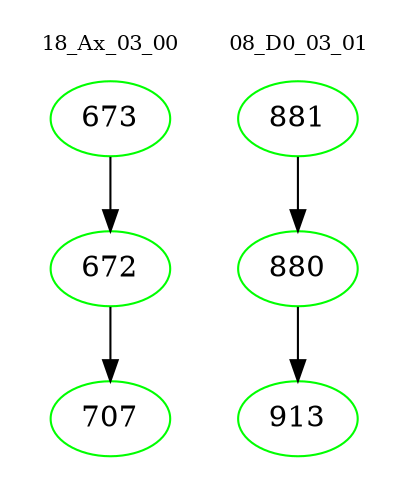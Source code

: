 digraph{
subgraph cluster_0 {
color = white
label = "18_Ax_03_00";
fontsize=10;
T0_673 [label="673", color="green"]
T0_673 -> T0_672 [color="black"]
T0_672 [label="672", color="green"]
T0_672 -> T0_707 [color="black"]
T0_707 [label="707", color="green"]
}
subgraph cluster_1 {
color = white
label = "08_D0_03_01";
fontsize=10;
T1_881 [label="881", color="green"]
T1_881 -> T1_880 [color="black"]
T1_880 [label="880", color="green"]
T1_880 -> T1_913 [color="black"]
T1_913 [label="913", color="green"]
}
}
